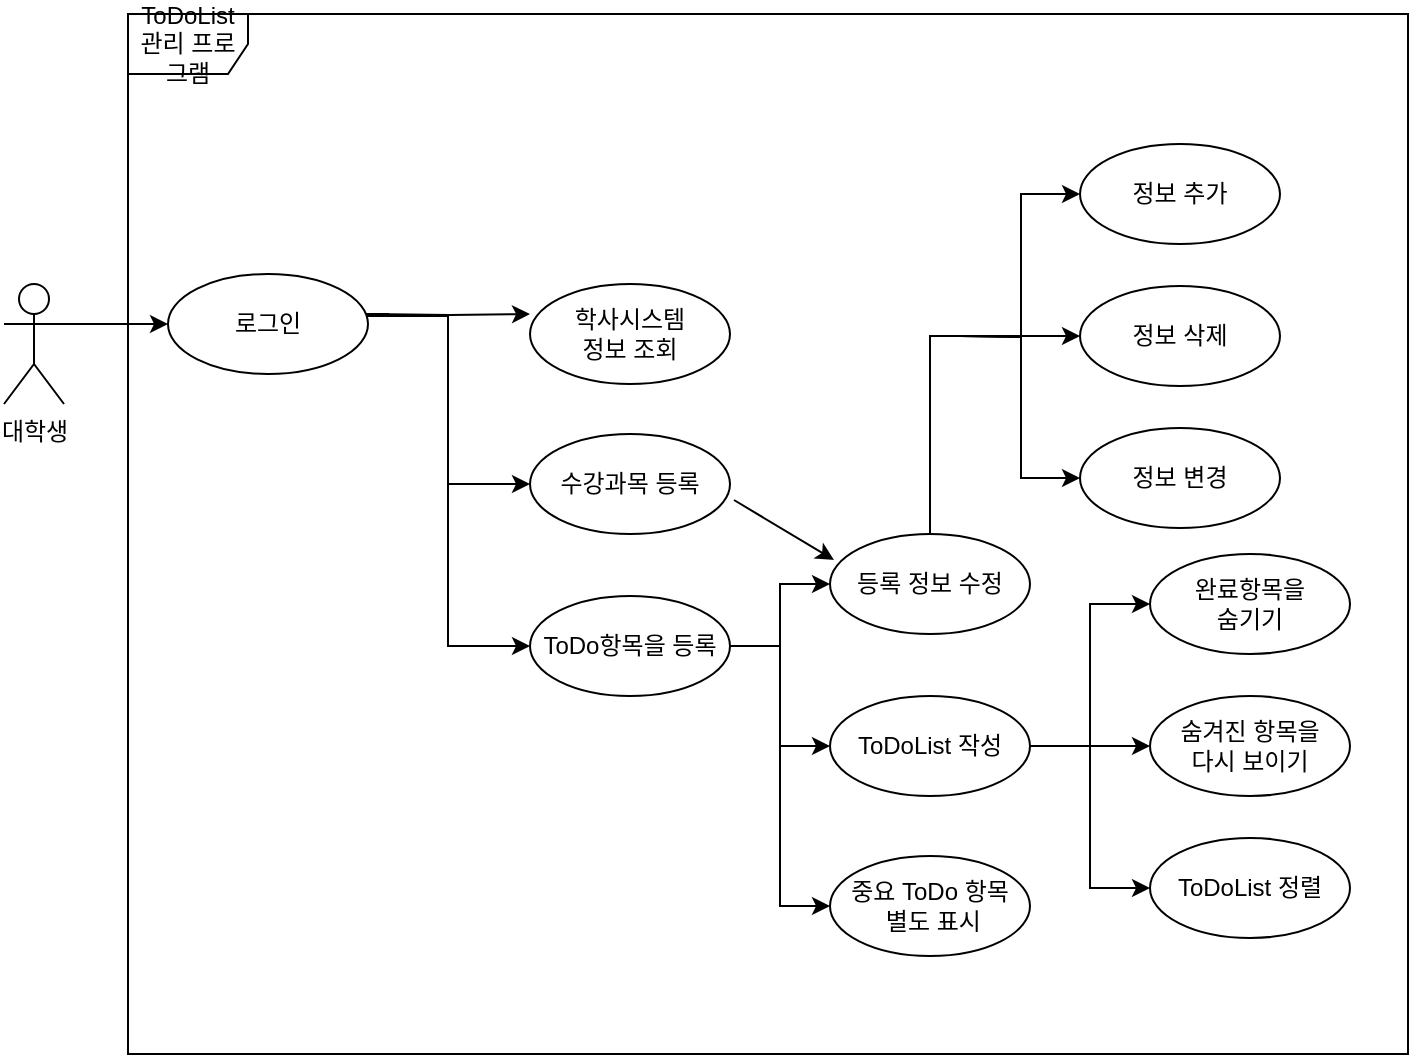 <mxfile version="24.7.7">
  <diagram name="Page-1" id="qPcuMZVzECM_a_yU7FNV">
    <mxGraphModel dx="881" dy="772" grid="1" gridSize="10" guides="1" tooltips="1" connect="1" arrows="1" fold="1" page="1" pageScale="1" pageWidth="850" pageHeight="1100" math="0" shadow="0">
      <root>
        <mxCell id="0" />
        <mxCell id="1" parent="0" />
        <mxCell id="PxNLMrmcn-pHpXfkx-1Y-1" value="ToDoList 관리 프로그램" style="shape=umlFrame;whiteSpace=wrap;html=1;pointerEvents=0;" parent="1" vertex="1">
          <mxGeometry x="140" y="80" width="640" height="520" as="geometry" />
        </mxCell>
        <mxCell id="PxNLMrmcn-pHpXfkx-1Y-17" style="edgeStyle=orthogonalEdgeStyle;rounded=0;orthogonalLoop=1;jettySize=auto;html=1;exitX=1;exitY=0.333;exitDx=0;exitDy=0;exitPerimeter=0;entryX=0;entryY=0.5;entryDx=0;entryDy=0;" parent="1" target="PxNLMrmcn-pHpXfkx-1Y-10" edge="1">
          <mxGeometry relative="1" as="geometry">
            <mxPoint x="231" y="230" as="sourcePoint" />
            <Array as="points">
              <mxPoint x="270" y="230" />
              <mxPoint x="270" y="231" />
              <mxPoint x="300" y="231" />
              <mxPoint x="300" y="315" />
            </Array>
          </mxGeometry>
        </mxCell>
        <mxCell id="PxNLMrmcn-pHpXfkx-1Y-19" style="edgeStyle=orthogonalEdgeStyle;rounded=0;orthogonalLoop=1;jettySize=auto;html=1;exitX=1;exitY=0.333;exitDx=0;exitDy=0;exitPerimeter=0;entryX=0;entryY=0.5;entryDx=0;entryDy=0;" parent="1" target="PxNLMrmcn-pHpXfkx-1Y-9" edge="1">
          <mxGeometry relative="1" as="geometry">
            <mxPoint x="231" y="230" as="sourcePoint" />
            <Array as="points">
              <mxPoint x="231" y="231" />
              <mxPoint x="300" y="231" />
              <mxPoint x="300" y="396" />
            </Array>
          </mxGeometry>
        </mxCell>
        <mxCell id="PxNLMrmcn-pHpXfkx-1Y-44" style="edgeStyle=orthogonalEdgeStyle;rounded=0;orthogonalLoop=1;jettySize=auto;html=1;exitX=1;exitY=0.333;exitDx=0;exitDy=0;exitPerimeter=0;entryX=0;entryY=0.5;entryDx=0;entryDy=0;" parent="1" source="PxNLMrmcn-pHpXfkx-1Y-2" target="PxNLMrmcn-pHpXfkx-1Y-11" edge="1">
          <mxGeometry relative="1" as="geometry" />
        </mxCell>
        <mxCell id="PxNLMrmcn-pHpXfkx-1Y-2" value="대학생" style="shape=umlActor;verticalLabelPosition=bottom;verticalAlign=top;html=1;" parent="1" vertex="1">
          <mxGeometry x="78" y="215" width="30" height="60" as="geometry" />
        </mxCell>
        <mxCell id="PxNLMrmcn-pHpXfkx-1Y-4" value="학사시스템&lt;br&gt;정보 조회" style="ellipse;whiteSpace=wrap;html=1;" parent="1" vertex="1">
          <mxGeometry x="341" y="215" width="100" height="50" as="geometry" />
        </mxCell>
        <mxCell id="PxNLMrmcn-pHpXfkx-1Y-5" value="등록 정보 수정" style="ellipse;whiteSpace=wrap;html=1;" parent="1" vertex="1">
          <mxGeometry x="491" y="340" width="100" height="50" as="geometry" />
        </mxCell>
        <mxCell id="PxNLMrmcn-pHpXfkx-1Y-6" value="숨겨진 항목을&lt;br&gt;다시 보이기" style="ellipse;whiteSpace=wrap;html=1;" parent="1" vertex="1">
          <mxGeometry x="651" y="421" width="100" height="50" as="geometry" />
        </mxCell>
        <mxCell id="PxNLMrmcn-pHpXfkx-1Y-7" value="완료항목을&lt;br&gt;숨기기" style="ellipse;whiteSpace=wrap;html=1;" parent="1" vertex="1">
          <mxGeometry x="651" y="350" width="100" height="50" as="geometry" />
        </mxCell>
        <mxCell id="PxNLMrmcn-pHpXfkx-1Y-27" style="edgeStyle=orthogonalEdgeStyle;rounded=0;orthogonalLoop=1;jettySize=auto;html=1;exitX=1;exitY=0.5;exitDx=0;exitDy=0;entryX=0;entryY=0.5;entryDx=0;entryDy=0;" parent="1" source="PxNLMrmcn-pHpXfkx-1Y-8" target="PxNLMrmcn-pHpXfkx-1Y-7" edge="1">
          <mxGeometry relative="1" as="geometry" />
        </mxCell>
        <mxCell id="PxNLMrmcn-pHpXfkx-1Y-28" style="edgeStyle=orthogonalEdgeStyle;rounded=0;orthogonalLoop=1;jettySize=auto;html=1;exitX=1;exitY=0.5;exitDx=0;exitDy=0;entryX=0;entryY=0.5;entryDx=0;entryDy=0;" parent="1" source="PxNLMrmcn-pHpXfkx-1Y-8" target="PxNLMrmcn-pHpXfkx-1Y-6" edge="1">
          <mxGeometry relative="1" as="geometry" />
        </mxCell>
        <mxCell id="PxNLMrmcn-pHpXfkx-1Y-29" style="edgeStyle=orthogonalEdgeStyle;rounded=0;orthogonalLoop=1;jettySize=auto;html=1;exitX=1;exitY=0.5;exitDx=0;exitDy=0;entryX=0;entryY=0.5;entryDx=0;entryDy=0;" parent="1" source="PxNLMrmcn-pHpXfkx-1Y-8" target="PxNLMrmcn-pHpXfkx-1Y-13" edge="1">
          <mxGeometry relative="1" as="geometry" />
        </mxCell>
        <mxCell id="PxNLMrmcn-pHpXfkx-1Y-8" value="ToDoList 작성" style="ellipse;whiteSpace=wrap;html=1;" parent="1" vertex="1">
          <mxGeometry x="491" y="421" width="100" height="50" as="geometry" />
        </mxCell>
        <mxCell id="PxNLMrmcn-pHpXfkx-1Y-22" style="edgeStyle=orthogonalEdgeStyle;rounded=0;orthogonalLoop=1;jettySize=auto;html=1;exitX=1;exitY=0.5;exitDx=0;exitDy=0;entryX=0;entryY=0.5;entryDx=0;entryDy=0;" parent="1" source="PxNLMrmcn-pHpXfkx-1Y-9" target="PxNLMrmcn-pHpXfkx-1Y-5" edge="1">
          <mxGeometry relative="1" as="geometry" />
        </mxCell>
        <mxCell id="PxNLMrmcn-pHpXfkx-1Y-24" style="edgeStyle=orthogonalEdgeStyle;rounded=0;orthogonalLoop=1;jettySize=auto;html=1;exitX=1;exitY=0.5;exitDx=0;exitDy=0;entryX=0;entryY=0.5;entryDx=0;entryDy=0;" parent="1" source="PxNLMrmcn-pHpXfkx-1Y-9" target="PxNLMrmcn-pHpXfkx-1Y-8" edge="1">
          <mxGeometry relative="1" as="geometry" />
        </mxCell>
        <mxCell id="PxNLMrmcn-pHpXfkx-1Y-26" style="edgeStyle=orthogonalEdgeStyle;rounded=0;orthogonalLoop=1;jettySize=auto;html=1;exitX=1;exitY=0.5;exitDx=0;exitDy=0;entryX=0;entryY=0.5;entryDx=0;entryDy=0;" parent="1" source="PxNLMrmcn-pHpXfkx-1Y-9" target="PxNLMrmcn-pHpXfkx-1Y-12" edge="1">
          <mxGeometry relative="1" as="geometry" />
        </mxCell>
        <mxCell id="PxNLMrmcn-pHpXfkx-1Y-9" value="ToDo항목을 등록" style="ellipse;whiteSpace=wrap;html=1;" parent="1" vertex="1">
          <mxGeometry x="341" y="371" width="100" height="50" as="geometry" />
        </mxCell>
        <mxCell id="PxNLMrmcn-pHpXfkx-1Y-10" value="수강과목 등록" style="ellipse;whiteSpace=wrap;html=1;" parent="1" vertex="1">
          <mxGeometry x="341" y="290" width="100" height="50" as="geometry" />
        </mxCell>
        <mxCell id="PxNLMrmcn-pHpXfkx-1Y-11" value="로그인" style="ellipse;whiteSpace=wrap;html=1;" parent="1" vertex="1">
          <mxGeometry x="160" y="210" width="100" height="50" as="geometry" />
        </mxCell>
        <mxCell id="PxNLMrmcn-pHpXfkx-1Y-12" value="중요 ToDo 항목&lt;br&gt;&amp;nbsp;별도 표시" style="ellipse;whiteSpace=wrap;html=1;" parent="1" vertex="1">
          <mxGeometry x="491" y="501" width="100" height="50" as="geometry" />
        </mxCell>
        <mxCell id="PxNLMrmcn-pHpXfkx-1Y-13" value="ToDoList 정렬" style="ellipse;whiteSpace=wrap;html=1;" parent="1" vertex="1">
          <mxGeometry x="651" y="492" width="100" height="50" as="geometry" />
        </mxCell>
        <mxCell id="PxNLMrmcn-pHpXfkx-1Y-15" style="edgeStyle=orthogonalEdgeStyle;rounded=0;orthogonalLoop=1;jettySize=auto;html=1;entryX=0;entryY=0.3;entryDx=0;entryDy=0;entryPerimeter=0;" parent="1" target="PxNLMrmcn-pHpXfkx-1Y-4" edge="1">
          <mxGeometry relative="1" as="geometry">
            <mxPoint x="260" y="230" as="sourcePoint" />
          </mxGeometry>
        </mxCell>
        <mxCell id="PxNLMrmcn-pHpXfkx-1Y-20" value="" style="endArrow=classic;html=1;rounded=0;exitX=1.02;exitY=0.66;exitDx=0;exitDy=0;exitPerimeter=0;entryX=0.02;entryY=0.26;entryDx=0;entryDy=0;entryPerimeter=0;" parent="1" source="PxNLMrmcn-pHpXfkx-1Y-10" target="PxNLMrmcn-pHpXfkx-1Y-5" edge="1">
          <mxGeometry width="50" height="50" relative="1" as="geometry">
            <mxPoint x="481" y="430" as="sourcePoint" />
            <mxPoint x="531" y="380" as="targetPoint" />
          </mxGeometry>
        </mxCell>
        <mxCell id="PxNLMrmcn-pHpXfkx-1Y-38" value="정보 삭제" style="ellipse;whiteSpace=wrap;html=1;" parent="1" vertex="1">
          <mxGeometry x="616" y="216" width="100" height="50" as="geometry" />
        </mxCell>
        <mxCell id="PxNLMrmcn-pHpXfkx-1Y-39" value="정보 추가" style="ellipse;whiteSpace=wrap;html=1;" parent="1" vertex="1">
          <mxGeometry x="616" y="145" width="100" height="50" as="geometry" />
        </mxCell>
        <mxCell id="PxNLMrmcn-pHpXfkx-1Y-40" style="edgeStyle=orthogonalEdgeStyle;rounded=0;orthogonalLoop=1;jettySize=auto;html=1;exitX=1;exitY=0.5;exitDx=0;exitDy=0;entryX=0;entryY=0.5;entryDx=0;entryDy=0;" parent="1" target="PxNLMrmcn-pHpXfkx-1Y-39" edge="1">
          <mxGeometry relative="1" as="geometry">
            <mxPoint x="556" y="241" as="sourcePoint" />
          </mxGeometry>
        </mxCell>
        <mxCell id="PxNLMrmcn-pHpXfkx-1Y-41" style="edgeStyle=orthogonalEdgeStyle;rounded=0;orthogonalLoop=1;jettySize=auto;html=1;exitX=0.5;exitY=0;exitDx=0;exitDy=0;entryX=0;entryY=0.5;entryDx=0;entryDy=0;" parent="1" source="PxNLMrmcn-pHpXfkx-1Y-5" target="PxNLMrmcn-pHpXfkx-1Y-38" edge="1">
          <mxGeometry relative="1" as="geometry">
            <mxPoint x="556" y="241" as="sourcePoint" />
          </mxGeometry>
        </mxCell>
        <mxCell id="PxNLMrmcn-pHpXfkx-1Y-42" style="edgeStyle=orthogonalEdgeStyle;rounded=0;orthogonalLoop=1;jettySize=auto;html=1;exitX=1;exitY=0.5;exitDx=0;exitDy=0;entryX=0;entryY=0.5;entryDx=0;entryDy=0;" parent="1" target="PxNLMrmcn-pHpXfkx-1Y-43" edge="1">
          <mxGeometry relative="1" as="geometry">
            <mxPoint x="556" y="241" as="sourcePoint" />
          </mxGeometry>
        </mxCell>
        <mxCell id="PxNLMrmcn-pHpXfkx-1Y-43" value="정보 변경" style="ellipse;whiteSpace=wrap;html=1;" parent="1" vertex="1">
          <mxGeometry x="616" y="287" width="100" height="50" as="geometry" />
        </mxCell>
      </root>
    </mxGraphModel>
  </diagram>
</mxfile>
